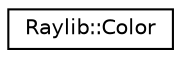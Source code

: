 digraph "Graphical Class Hierarchy"
{
 // LATEX_PDF_SIZE
  edge [fontname="Helvetica",fontsize="10",labelfontname="Helvetica",labelfontsize="10"];
  node [fontname="Helvetica",fontsize="10",shape=record];
  rankdir="LR";
  Node0 [label="Raylib::Color",height=0.2,width=0.4,color="black", fillcolor="white", style="filled",URL="$class_raylib_1_1_color.html",tooltip=" "];
}
